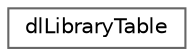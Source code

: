 digraph "Graphical Class Hierarchy"
{
 // LATEX_PDF_SIZE
  bgcolor="transparent";
  edge [fontname=Helvetica,fontsize=10,labelfontname=Helvetica,labelfontsize=10];
  node [fontname=Helvetica,fontsize=10,shape=box,height=0.2,width=0.4];
  rankdir="LR";
  Node0 [id="Node000000",label="dlLibraryTable",height=0.2,width=0.4,color="grey40", fillcolor="white", style="filled",URL="$classFoam_1_1dlLibraryTable.html",tooltip="A table of dynamically loaded libraries."];
}
